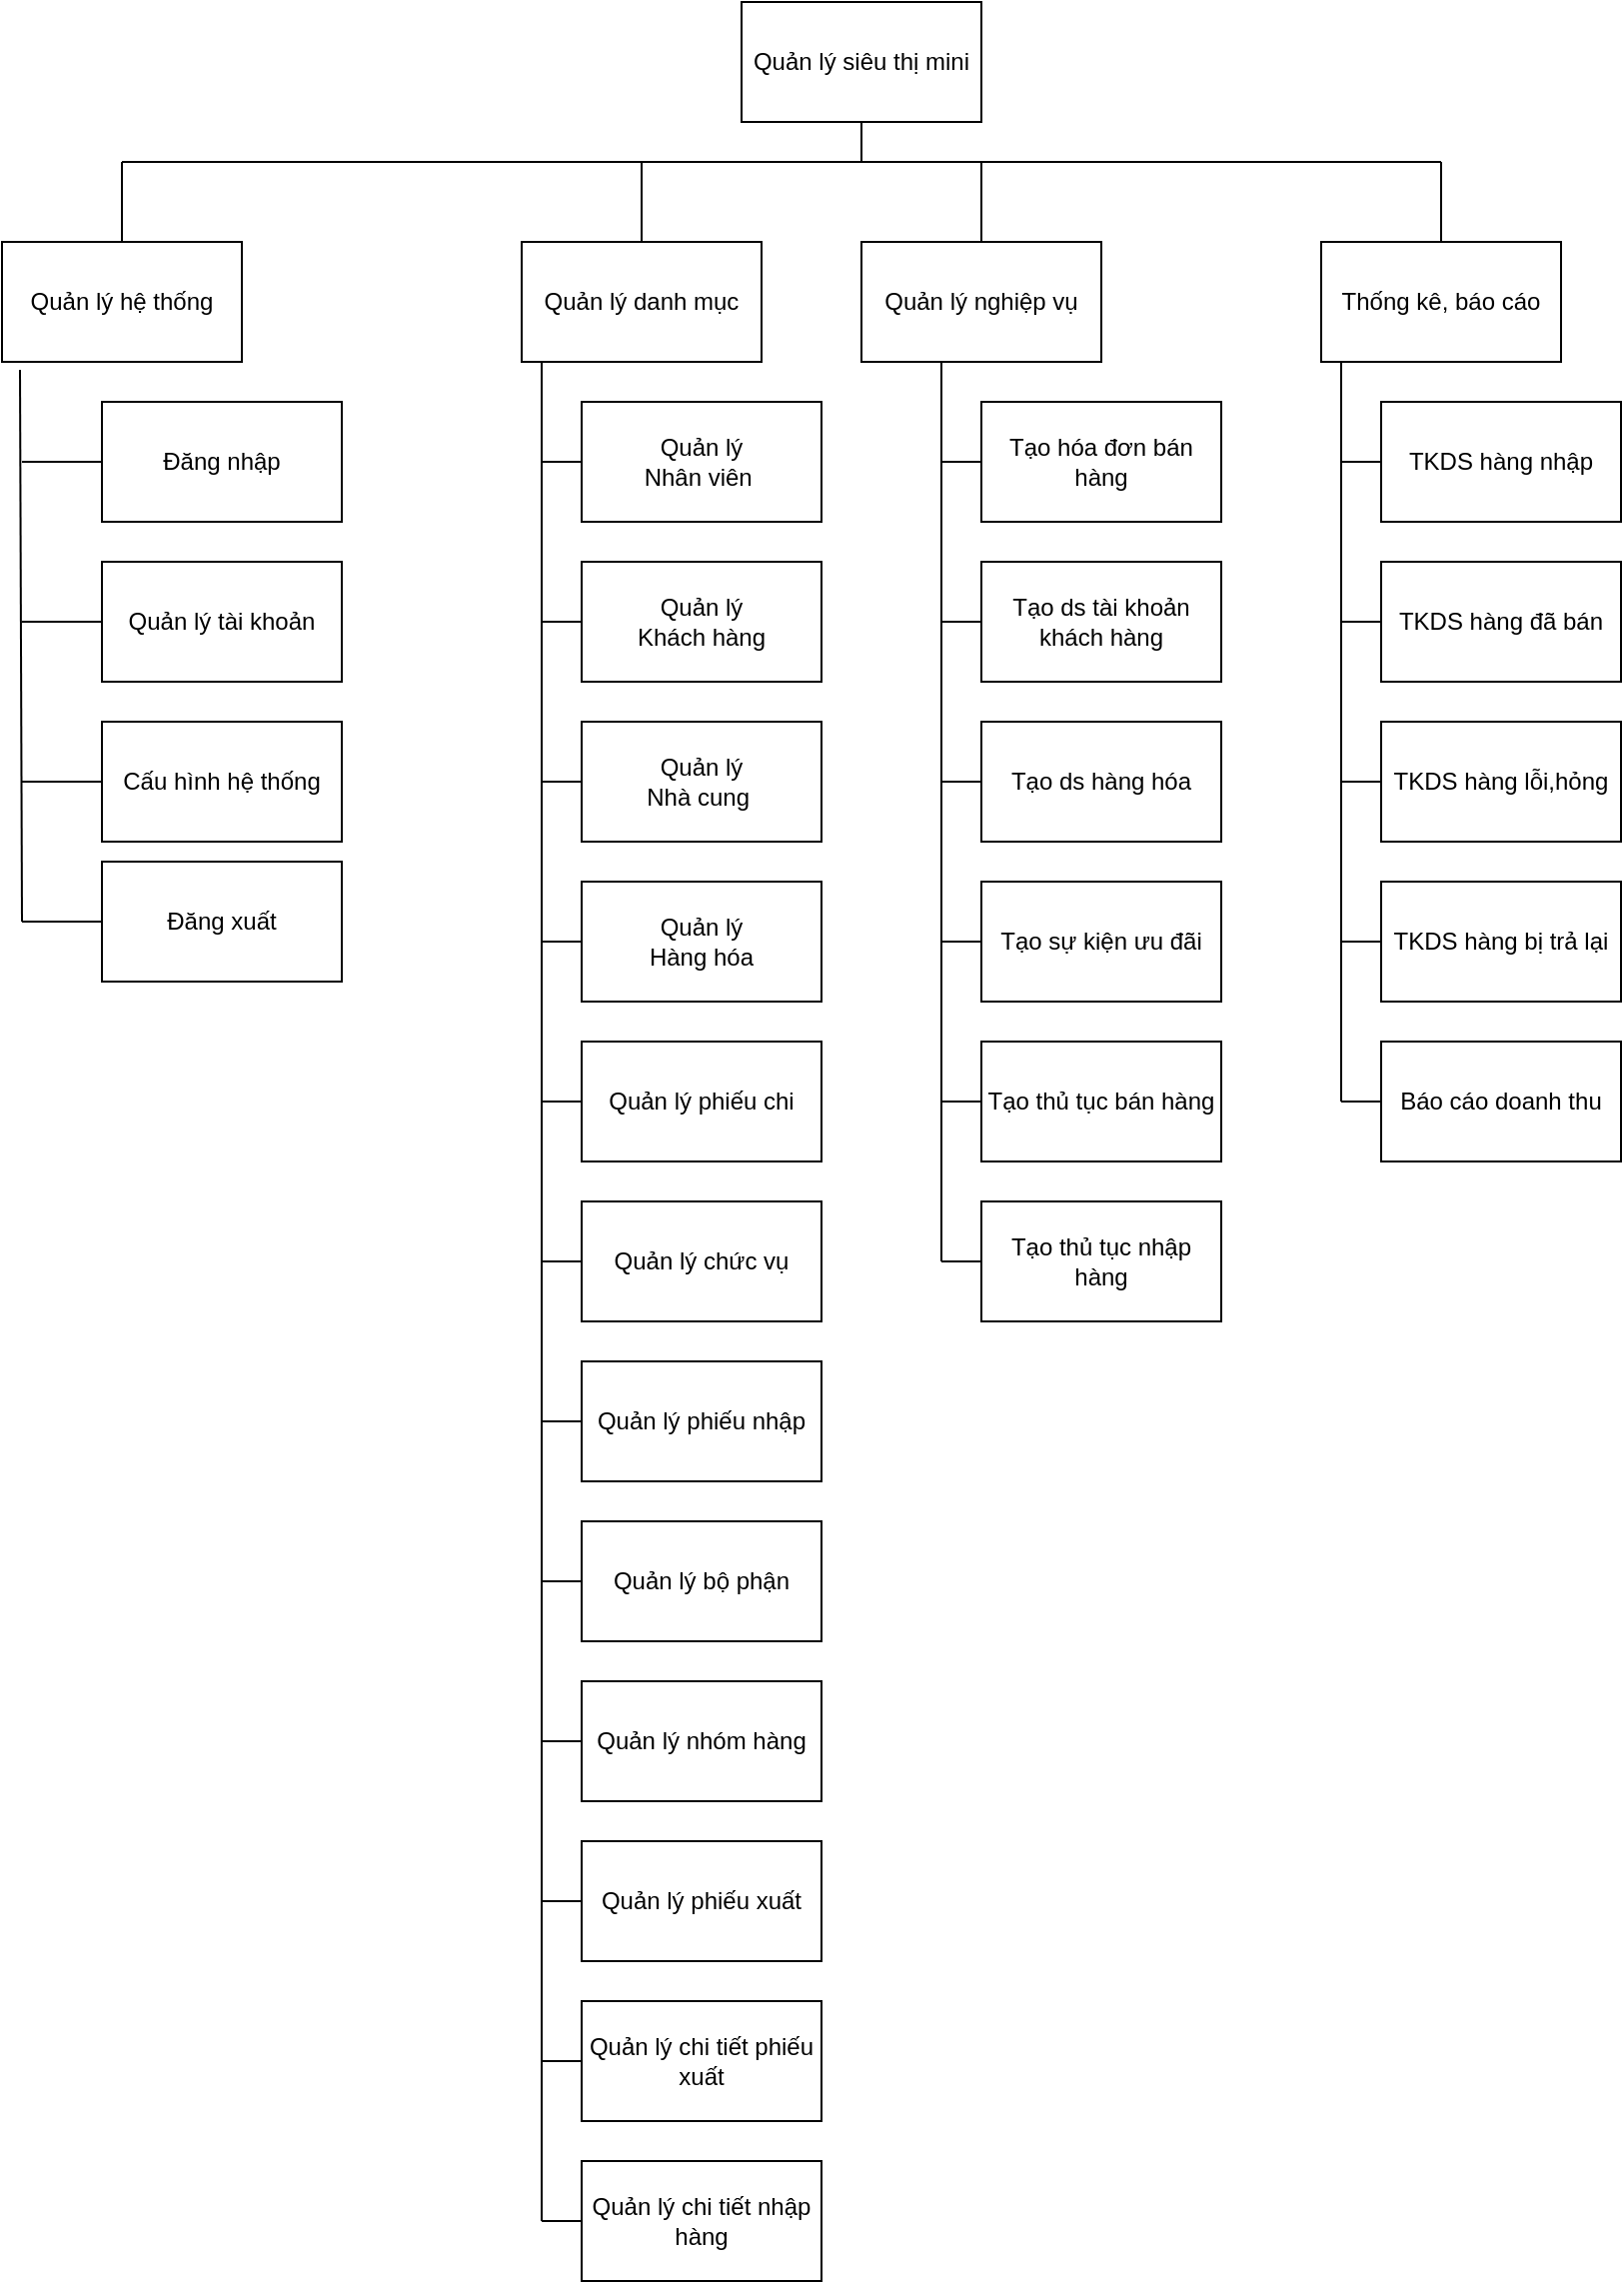 <mxfile version="17.2.4" type="device"><diagram id="Jbc2WuYr6lwh2dtqpGPk" name="Page-1"><mxGraphModel dx="1014" dy="529" grid="1" gridSize="10" guides="1" tooltips="1" connect="1" arrows="1" fold="1" page="1" pageScale="1" pageWidth="827" pageHeight="1169" math="0" shadow="0"><root><mxCell id="0"/><mxCell id="1" parent="0"/><mxCell id="ko9dk-DIx49J23aL2Wgc-1" value="&lt;font style=&quot;vertical-align: inherit&quot;&gt;&lt;font style=&quot;vertical-align: inherit&quot;&gt;Quản lý siêu thị mini&lt;/font&gt;&lt;/font&gt;" style="rounded=0;whiteSpace=wrap;html=1;" vertex="1" parent="1"><mxGeometry x="400" y="20" width="120" height="60" as="geometry"/></mxCell><mxCell id="ko9dk-DIx49J23aL2Wgc-2" value="&lt;font style=&quot;vertical-align: inherit&quot;&gt;&lt;font style=&quot;vertical-align: inherit&quot;&gt;Quản lý hệ thống&lt;/font&gt;&lt;/font&gt;" style="rounded=0;whiteSpace=wrap;html=1;" vertex="1" parent="1"><mxGeometry x="30" y="140" width="120" height="60" as="geometry"/></mxCell><mxCell id="ko9dk-DIx49J23aL2Wgc-3" value="&lt;font style=&quot;vertical-align: inherit&quot;&gt;&lt;font style=&quot;vertical-align: inherit&quot;&gt;Quản lý danh mục&lt;/font&gt;&lt;/font&gt;" style="rounded=0;whiteSpace=wrap;html=1;" vertex="1" parent="1"><mxGeometry x="290" y="140" width="120" height="60" as="geometry"/></mxCell><mxCell id="ko9dk-DIx49J23aL2Wgc-4" value="&lt;font style=&quot;vertical-align: inherit&quot;&gt;&lt;font style=&quot;vertical-align: inherit&quot;&gt;Quản lý nghiệp vụ&lt;/font&gt;&lt;/font&gt;" style="rounded=0;whiteSpace=wrap;html=1;" vertex="1" parent="1"><mxGeometry x="460" y="140" width="120" height="60" as="geometry"/></mxCell><mxCell id="ko9dk-DIx49J23aL2Wgc-5" value="&lt;font style=&quot;vertical-align: inherit&quot;&gt;&lt;font style=&quot;vertical-align: inherit&quot;&gt;Thống kê, báo cáo&lt;/font&gt;&lt;/font&gt;" style="rounded=0;whiteSpace=wrap;html=1;" vertex="1" parent="1"><mxGeometry x="690" y="140" width="120" height="60" as="geometry"/></mxCell><mxCell id="ko9dk-DIx49J23aL2Wgc-6" value="" style="endArrow=none;html=1;rounded=0;" edge="1" parent="1"><mxGeometry width="50" height="50" relative="1" as="geometry"><mxPoint x="90" y="100" as="sourcePoint"/><mxPoint x="750" y="100" as="targetPoint"/></mxGeometry></mxCell><mxCell id="ko9dk-DIx49J23aL2Wgc-7" value="" style="endArrow=none;html=1;rounded=0;entryX=0.5;entryY=1;entryDx=0;entryDy=0;" edge="1" parent="1" target="ko9dk-DIx49J23aL2Wgc-1"><mxGeometry width="50" height="50" relative="1" as="geometry"><mxPoint x="460" y="100" as="sourcePoint"/><mxPoint x="470" y="210" as="targetPoint"/></mxGeometry></mxCell><mxCell id="ko9dk-DIx49J23aL2Wgc-8" value="" style="endArrow=none;html=1;rounded=0;exitX=0.5;exitY=0;exitDx=0;exitDy=0;" edge="1" parent="1" source="ko9dk-DIx49J23aL2Wgc-2"><mxGeometry width="50" height="50" relative="1" as="geometry"><mxPoint x="100" y="140" as="sourcePoint"/><mxPoint x="90" y="100" as="targetPoint"/></mxGeometry></mxCell><mxCell id="ko9dk-DIx49J23aL2Wgc-9" value="" style="endArrow=none;html=1;rounded=0;exitX=0.5;exitY=0;exitDx=0;exitDy=0;" edge="1" parent="1" source="ko9dk-DIx49J23aL2Wgc-5"><mxGeometry width="50" height="50" relative="1" as="geometry"><mxPoint x="420" y="260" as="sourcePoint"/><mxPoint x="750" y="100" as="targetPoint"/></mxGeometry></mxCell><mxCell id="ko9dk-DIx49J23aL2Wgc-10" value="" style="endArrow=none;html=1;rounded=0;exitX=0.5;exitY=0;exitDx=0;exitDy=0;" edge="1" parent="1" source="ko9dk-DIx49J23aL2Wgc-3"><mxGeometry width="50" height="50" relative="1" as="geometry"><mxPoint x="420" y="260" as="sourcePoint"/><mxPoint x="350" y="100" as="targetPoint"/></mxGeometry></mxCell><mxCell id="ko9dk-DIx49J23aL2Wgc-11" value="" style="endArrow=none;html=1;rounded=0;entryX=0.5;entryY=0;entryDx=0;entryDy=0;" edge="1" parent="1" target="ko9dk-DIx49J23aL2Wgc-4"><mxGeometry width="50" height="50" relative="1" as="geometry"><mxPoint x="520" y="100" as="sourcePoint"/><mxPoint x="470" y="210" as="targetPoint"/></mxGeometry></mxCell><mxCell id="ko9dk-DIx49J23aL2Wgc-12" value="Đăng nhập" style="rounded=0;whiteSpace=wrap;html=1;" vertex="1" parent="1"><mxGeometry x="80" y="220" width="120" height="60" as="geometry"/></mxCell><mxCell id="ko9dk-DIx49J23aL2Wgc-13" value="Quản lý tài khoản" style="rounded=0;whiteSpace=wrap;html=1;" vertex="1" parent="1"><mxGeometry x="80" y="300" width="120" height="60" as="geometry"/></mxCell><mxCell id="ko9dk-DIx49J23aL2Wgc-14" value="Cấu hình hệ thống" style="rounded=0;whiteSpace=wrap;html=1;" vertex="1" parent="1"><mxGeometry x="80" y="380" width="120" height="60" as="geometry"/></mxCell><mxCell id="ko9dk-DIx49J23aL2Wgc-15" value="Đăng xuất" style="rounded=0;whiteSpace=wrap;html=1;" vertex="1" parent="1"><mxGeometry x="80" y="450" width="120" height="60" as="geometry"/></mxCell><mxCell id="ko9dk-DIx49J23aL2Wgc-16" value="" style="endArrow=none;html=1;rounded=0;entryX=0.075;entryY=1.067;entryDx=0;entryDy=0;entryPerimeter=0;" edge="1" parent="1" target="ko9dk-DIx49J23aL2Wgc-2"><mxGeometry width="50" height="50" relative="1" as="geometry"><mxPoint x="40" y="480" as="sourcePoint"/><mxPoint x="510" y="290" as="targetPoint"/></mxGeometry></mxCell><mxCell id="ko9dk-DIx49J23aL2Wgc-17" value="" style="endArrow=none;html=1;rounded=0;exitX=0;exitY=0.5;exitDx=0;exitDy=0;" edge="1" parent="1" source="ko9dk-DIx49J23aL2Wgc-15"><mxGeometry width="50" height="50" relative="1" as="geometry"><mxPoint x="240" y="340" as="sourcePoint"/><mxPoint x="40" y="480" as="targetPoint"/></mxGeometry></mxCell><mxCell id="ko9dk-DIx49J23aL2Wgc-18" value="" style="endArrow=none;html=1;rounded=0;exitX=0;exitY=0.5;exitDx=0;exitDy=0;" edge="1" parent="1" source="ko9dk-DIx49J23aL2Wgc-14"><mxGeometry width="50" height="50" relative="1" as="geometry"><mxPoint x="90" y="490" as="sourcePoint"/><mxPoint x="40" y="410" as="targetPoint"/></mxGeometry></mxCell><mxCell id="ko9dk-DIx49J23aL2Wgc-19" value="" style="endArrow=none;html=1;rounded=0;entryX=0;entryY=0.5;entryDx=0;entryDy=0;" edge="1" parent="1" target="ko9dk-DIx49J23aL2Wgc-13"><mxGeometry width="50" height="50" relative="1" as="geometry"><mxPoint x="40" y="330" as="sourcePoint"/><mxPoint x="60" y="500" as="targetPoint"/></mxGeometry></mxCell><mxCell id="ko9dk-DIx49J23aL2Wgc-20" value="" style="endArrow=none;html=1;rounded=0;exitX=0;exitY=0.5;exitDx=0;exitDy=0;" edge="1" parent="1" source="ko9dk-DIx49J23aL2Wgc-12"><mxGeometry width="50" height="50" relative="1" as="geometry"><mxPoint x="110" y="510" as="sourcePoint"/><mxPoint x="40" y="250" as="targetPoint"/></mxGeometry></mxCell><mxCell id="ko9dk-DIx49J23aL2Wgc-21" value="Quản lý&lt;br/&gt;Nhân viên&amp;nbsp;" style="rounded=0;whiteSpace=wrap;html=1;" vertex="1" parent="1"><mxGeometry x="320" y="220" width="120" height="60" as="geometry"/></mxCell><mxCell id="ko9dk-DIx49J23aL2Wgc-22" value="Quản lý phiếu chi" style="rounded=0;whiteSpace=wrap;html=1;" vertex="1" parent="1"><mxGeometry x="320" y="540" width="120" height="60" as="geometry"/></mxCell><mxCell id="ko9dk-DIx49J23aL2Wgc-23" value="Quản lý&lt;br/&gt;Khách hàng" style="rounded=0;whiteSpace=wrap;html=1;" vertex="1" parent="1"><mxGeometry x="320" y="300" width="120" height="60" as="geometry"/></mxCell><mxCell id="ko9dk-DIx49J23aL2Wgc-24" value="Quản lý&lt;br/&gt;Nhà cung&amp;nbsp;" style="rounded=0;whiteSpace=wrap;html=1;" vertex="1" parent="1"><mxGeometry x="320" y="380" width="120" height="60" as="geometry"/></mxCell><mxCell id="ko9dk-DIx49J23aL2Wgc-25" value="Quản lý&lt;br/&gt;Hàng hóa" style="rounded=0;whiteSpace=wrap;html=1;" vertex="1" parent="1"><mxGeometry x="320" y="460" width="120" height="60" as="geometry"/></mxCell><mxCell id="ko9dk-DIx49J23aL2Wgc-28" value="Tạo hóa đơn bán hàng" style="rounded=0;whiteSpace=wrap;html=1;" vertex="1" parent="1"><mxGeometry x="520" y="220" width="120" height="60" as="geometry"/></mxCell><mxCell id="ko9dk-DIx49J23aL2Wgc-29" value="Tạo thủ tục bán hàng" style="rounded=0;whiteSpace=wrap;html=1;" vertex="1" parent="1"><mxGeometry x="520" y="540" width="120" height="60" as="geometry"/></mxCell><mxCell id="ko9dk-DIx49J23aL2Wgc-30" value="Tạo ds tài khoản khách hàng" style="rounded=0;whiteSpace=wrap;html=1;" vertex="1" parent="1"><mxGeometry x="520" y="300" width="120" height="60" as="geometry"/></mxCell><mxCell id="ko9dk-DIx49J23aL2Wgc-31" value="Tạo ds hàng hóa" style="rounded=0;whiteSpace=wrap;html=1;" vertex="1" parent="1"><mxGeometry x="520" y="380" width="120" height="60" as="geometry"/></mxCell><mxCell id="ko9dk-DIx49J23aL2Wgc-32" value="Tạo sự kiện ưu đãi" style="rounded=0;whiteSpace=wrap;html=1;" vertex="1" parent="1"><mxGeometry x="520" y="460" width="120" height="60" as="geometry"/></mxCell><mxCell id="ko9dk-DIx49J23aL2Wgc-33" value="TKDS hàng nhập" style="rounded=0;whiteSpace=wrap;html=1;" vertex="1" parent="1"><mxGeometry x="720" y="220" width="120" height="60" as="geometry"/></mxCell><mxCell id="ko9dk-DIx49J23aL2Wgc-34" value="&lt;span&gt;TKDS hàng bị trả lại&lt;/span&gt;" style="rounded=0;whiteSpace=wrap;html=1;" vertex="1" parent="1"><mxGeometry x="720" y="460" width="120" height="60" as="geometry"/></mxCell><mxCell id="ko9dk-DIx49J23aL2Wgc-36" value="&lt;span&gt;TKDS hàng đã bán&lt;/span&gt;" style="rounded=0;whiteSpace=wrap;html=1;" vertex="1" parent="1"><mxGeometry x="720" y="300" width="120" height="60" as="geometry"/></mxCell><mxCell id="ko9dk-DIx49J23aL2Wgc-37" value="&lt;span&gt;TKDS hàng lỗi,hỏng&lt;/span&gt;" style="rounded=0;whiteSpace=wrap;html=1;" vertex="1" parent="1"><mxGeometry x="720" y="380" width="120" height="60" as="geometry"/></mxCell><mxCell id="ko9dk-DIx49J23aL2Wgc-38" value="&lt;span&gt;Tạo thủ tục nhập hàng&lt;/span&gt;" style="rounded=0;whiteSpace=wrap;html=1;" vertex="1" parent="1"><mxGeometry x="520" y="620" width="120" height="60" as="geometry"/></mxCell><mxCell id="ko9dk-DIx49J23aL2Wgc-40" value="Báo cáo doanh thu" style="rounded=0;whiteSpace=wrap;html=1;" vertex="1" parent="1"><mxGeometry x="720" y="540" width="120" height="60" as="geometry"/></mxCell><mxCell id="ko9dk-DIx49J23aL2Wgc-41" value="" style="endArrow=none;html=1;rounded=0;" edge="1" parent="1"><mxGeometry width="50" height="50" relative="1" as="geometry"><mxPoint x="700" y="570" as="sourcePoint"/><mxPoint x="700" y="200" as="targetPoint"/></mxGeometry></mxCell><mxCell id="ko9dk-DIx49J23aL2Wgc-42" value="" style="endArrow=none;html=1;rounded=0;entryX=0;entryY=0.5;entryDx=0;entryDy=0;" edge="1" parent="1" target="ko9dk-DIx49J23aL2Wgc-40"><mxGeometry width="50" height="50" relative="1" as="geometry"><mxPoint x="700" y="570" as="sourcePoint"/><mxPoint x="560" y="650" as="targetPoint"/></mxGeometry></mxCell><mxCell id="ko9dk-DIx49J23aL2Wgc-43" value="" style="endArrow=none;html=1;rounded=0;exitX=0;exitY=0.5;exitDx=0;exitDy=0;" edge="1" parent="1" source="ko9dk-DIx49J23aL2Wgc-34"><mxGeometry width="50" height="50" relative="1" as="geometry"><mxPoint x="710" y="660" as="sourcePoint"/><mxPoint x="700" y="490" as="targetPoint"/></mxGeometry></mxCell><mxCell id="ko9dk-DIx49J23aL2Wgc-44" value="" style="endArrow=none;html=1;rounded=0;entryX=0;entryY=0.5;entryDx=0;entryDy=0;" edge="1" parent="1" target="ko9dk-DIx49J23aL2Wgc-37"><mxGeometry width="50" height="50" relative="1" as="geometry"><mxPoint x="700" y="410" as="sourcePoint"/><mxPoint x="560" y="380" as="targetPoint"/></mxGeometry></mxCell><mxCell id="ko9dk-DIx49J23aL2Wgc-45" value="" style="endArrow=none;html=1;rounded=0;entryX=0;entryY=0.5;entryDx=0;entryDy=0;" edge="1" parent="1" target="ko9dk-DIx49J23aL2Wgc-36"><mxGeometry width="50" height="50" relative="1" as="geometry"><mxPoint x="700" y="330" as="sourcePoint"/><mxPoint x="560" y="380" as="targetPoint"/></mxGeometry></mxCell><mxCell id="ko9dk-DIx49J23aL2Wgc-47" value="" style="endArrow=none;html=1;rounded=0;entryX=0;entryY=0.5;entryDx=0;entryDy=0;" edge="1" parent="1" target="ko9dk-DIx49J23aL2Wgc-33"><mxGeometry width="50" height="50" relative="1" as="geometry"><mxPoint x="700" y="250" as="sourcePoint"/><mxPoint x="560" y="310" as="targetPoint"/></mxGeometry></mxCell><mxCell id="ko9dk-DIx49J23aL2Wgc-54" value="" style="endArrow=none;html=1;rounded=0;" edge="1" parent="1"><mxGeometry width="50" height="50" relative="1" as="geometry"><mxPoint x="500" y="650" as="sourcePoint"/><mxPoint x="500" y="200" as="targetPoint"/></mxGeometry></mxCell><mxCell id="ko9dk-DIx49J23aL2Wgc-55" value="" style="endArrow=none;html=1;rounded=0;exitX=0;exitY=0.5;exitDx=0;exitDy=0;" edge="1" parent="1"><mxGeometry width="50" height="50" relative="1" as="geometry"><mxPoint x="520" y="570" as="sourcePoint"/><mxPoint x="500" y="570" as="targetPoint"/></mxGeometry></mxCell><mxCell id="ko9dk-DIx49J23aL2Wgc-56" value="" style="endArrow=none;html=1;rounded=0;entryX=0;entryY=0.5;entryDx=0;entryDy=0;" edge="1" parent="1"><mxGeometry width="50" height="50" relative="1" as="geometry"><mxPoint x="500" y="490" as="sourcePoint"/><mxPoint x="520" y="490" as="targetPoint"/></mxGeometry></mxCell><mxCell id="ko9dk-DIx49J23aL2Wgc-57" value="" style="endArrow=none;html=1;rounded=0;entryX=0;entryY=0.5;entryDx=0;entryDy=0;" edge="1" parent="1"><mxGeometry width="50" height="50" relative="1" as="geometry"><mxPoint x="500" y="410" as="sourcePoint"/><mxPoint x="520" y="410" as="targetPoint"/></mxGeometry></mxCell><mxCell id="ko9dk-DIx49J23aL2Wgc-58" value="" style="endArrow=none;html=1;rounded=0;entryX=0;entryY=0.5;entryDx=0;entryDy=0;" edge="1" parent="1"><mxGeometry width="50" height="50" relative="1" as="geometry"><mxPoint x="500" y="330" as="sourcePoint"/><mxPoint x="520" y="330" as="targetPoint"/></mxGeometry></mxCell><mxCell id="ko9dk-DIx49J23aL2Wgc-59" value="" style="endArrow=none;html=1;rounded=0;entryX=0;entryY=0.5;entryDx=0;entryDy=0;" edge="1" parent="1"><mxGeometry width="50" height="50" relative="1" as="geometry"><mxPoint x="500" y="250" as="sourcePoint"/><mxPoint x="520" y="250" as="targetPoint"/></mxGeometry></mxCell><mxCell id="ko9dk-DIx49J23aL2Wgc-64" value="" style="endArrow=none;html=1;rounded=0;entryX=0;entryY=0.5;entryDx=0;entryDy=0;" edge="1" parent="1" target="ko9dk-DIx49J23aL2Wgc-38"><mxGeometry width="50" height="50" relative="1" as="geometry"><mxPoint x="500" y="650" as="sourcePoint"/><mxPoint x="440" y="600" as="targetPoint"/></mxGeometry></mxCell><mxCell id="ko9dk-DIx49J23aL2Wgc-65" value="Quản lý chức vụ" style="rounded=0;whiteSpace=wrap;html=1;" vertex="1" parent="1"><mxGeometry x="320" y="620" width="120" height="60" as="geometry"/></mxCell><mxCell id="ko9dk-DIx49J23aL2Wgc-66" value="Quản lý phiếu nhập" style="rounded=0;whiteSpace=wrap;html=1;" vertex="1" parent="1"><mxGeometry x="320" y="700" width="120" height="60" as="geometry"/></mxCell><mxCell id="ko9dk-DIx49J23aL2Wgc-67" value="Quản lý bộ phận" style="rounded=0;whiteSpace=wrap;html=1;" vertex="1" parent="1"><mxGeometry x="320" y="780" width="120" height="60" as="geometry"/></mxCell><mxCell id="ko9dk-DIx49J23aL2Wgc-68" value="Quản lý nhóm hàng" style="rounded=0;whiteSpace=wrap;html=1;" vertex="1" parent="1"><mxGeometry x="320" y="860" width="120" height="60" as="geometry"/></mxCell><mxCell id="ko9dk-DIx49J23aL2Wgc-69" value="Quản lý phiếu xuất" style="rounded=0;whiteSpace=wrap;html=1;" vertex="1" parent="1"><mxGeometry x="320" y="940" width="120" height="60" as="geometry"/></mxCell><mxCell id="ko9dk-DIx49J23aL2Wgc-70" value="&lt;span&gt;Quản lý chi tiết phiếu xuất&lt;/span&gt;" style="rounded=0;whiteSpace=wrap;html=1;" vertex="1" parent="1"><mxGeometry x="320" y="1020" width="120" height="60" as="geometry"/></mxCell><mxCell id="ko9dk-DIx49J23aL2Wgc-71" value="Quản lý chi tiết nhập hàng" style="rounded=0;whiteSpace=wrap;html=1;" vertex="1" parent="1"><mxGeometry x="320" y="1100" width="120" height="60" as="geometry"/></mxCell><mxCell id="ko9dk-DIx49J23aL2Wgc-76" value="" style="endArrow=none;html=1;rounded=0;entryX=0;entryY=0.5;entryDx=0;entryDy=0;" edge="1" parent="1"><mxGeometry width="50" height="50" relative="1" as="geometry"><mxPoint x="500.0" y="250" as="sourcePoint"/><mxPoint x="520.0" y="250" as="targetPoint"/></mxGeometry></mxCell><mxCell id="ko9dk-DIx49J23aL2Wgc-77" value="" style="endArrow=none;html=1;rounded=0;entryX=0;entryY=0.5;entryDx=0;entryDy=0;" edge="1" parent="1"><mxGeometry width="50" height="50" relative="1" as="geometry"><mxPoint x="500.0" y="330" as="sourcePoint"/><mxPoint x="520.0" y="330" as="targetPoint"/></mxGeometry></mxCell><mxCell id="ko9dk-DIx49J23aL2Wgc-78" value="" style="endArrow=none;html=1;rounded=0;entryX=0;entryY=0.5;entryDx=0;entryDy=0;" edge="1" parent="1"><mxGeometry width="50" height="50" relative="1" as="geometry"><mxPoint x="500.0" y="410" as="sourcePoint"/><mxPoint x="520.0" y="410" as="targetPoint"/></mxGeometry></mxCell><mxCell id="ko9dk-DIx49J23aL2Wgc-79" value="" style="endArrow=none;html=1;rounded=0;entryX=0;entryY=0.5;entryDx=0;entryDy=0;" edge="1" parent="1"><mxGeometry width="50" height="50" relative="1" as="geometry"><mxPoint x="500.0" y="490" as="sourcePoint"/><mxPoint x="520.0" y="490" as="targetPoint"/></mxGeometry></mxCell><mxCell id="ko9dk-DIx49J23aL2Wgc-80" value="" style="endArrow=none;html=1;rounded=0;exitX=0;exitY=0.5;exitDx=0;exitDy=0;" edge="1" parent="1"><mxGeometry width="50" height="50" relative="1" as="geometry"><mxPoint x="520.0" y="570" as="sourcePoint"/><mxPoint x="500.0" y="570" as="targetPoint"/></mxGeometry></mxCell><mxCell id="ko9dk-DIx49J23aL2Wgc-81" value="" style="endArrow=none;html=1;rounded=0;entryX=0;entryY=0.5;entryDx=0;entryDy=0;" edge="1" parent="1"><mxGeometry width="50" height="50" relative="1" as="geometry"><mxPoint x="500.0" y="650" as="sourcePoint"/><mxPoint x="520.0" y="650" as="targetPoint"/></mxGeometry></mxCell><mxCell id="ko9dk-DIx49J23aL2Wgc-88" value="" style="endArrow=none;html=1;rounded=0;entryX=0;entryY=0.5;entryDx=0;entryDy=0;" edge="1" parent="1"><mxGeometry width="50" height="50" relative="1" as="geometry"><mxPoint x="300.0" y="250" as="sourcePoint"/><mxPoint x="320.0" y="250" as="targetPoint"/></mxGeometry></mxCell><mxCell id="ko9dk-DIx49J23aL2Wgc-89" value="" style="endArrow=none;html=1;rounded=0;entryX=0;entryY=0.5;entryDx=0;entryDy=0;" edge="1" parent="1"><mxGeometry width="50" height="50" relative="1" as="geometry"><mxPoint x="300.0" y="330" as="sourcePoint"/><mxPoint x="320.0" y="330" as="targetPoint"/></mxGeometry></mxCell><mxCell id="ko9dk-DIx49J23aL2Wgc-90" value="" style="endArrow=none;html=1;rounded=0;entryX=0;entryY=0.5;entryDx=0;entryDy=0;" edge="1" parent="1"><mxGeometry width="50" height="50" relative="1" as="geometry"><mxPoint x="300.0" y="410" as="sourcePoint"/><mxPoint x="320.0" y="410" as="targetPoint"/></mxGeometry></mxCell><mxCell id="ko9dk-DIx49J23aL2Wgc-91" value="" style="endArrow=none;html=1;rounded=0;entryX=0;entryY=0.5;entryDx=0;entryDy=0;" edge="1" parent="1"><mxGeometry width="50" height="50" relative="1" as="geometry"><mxPoint x="300.0" y="490" as="sourcePoint"/><mxPoint x="320.0" y="490" as="targetPoint"/></mxGeometry></mxCell><mxCell id="ko9dk-DIx49J23aL2Wgc-92" value="" style="endArrow=none;html=1;rounded=0;exitX=0;exitY=0.5;exitDx=0;exitDy=0;" edge="1" parent="1"><mxGeometry width="50" height="50" relative="1" as="geometry"><mxPoint x="320.0" y="570" as="sourcePoint"/><mxPoint x="300.0" y="570" as="targetPoint"/></mxGeometry></mxCell><mxCell id="ko9dk-DIx49J23aL2Wgc-93" value="" style="endArrow=none;html=1;rounded=0;entryX=0;entryY=0.5;entryDx=0;entryDy=0;" edge="1" parent="1"><mxGeometry width="50" height="50" relative="1" as="geometry"><mxPoint x="300.0" y="650" as="sourcePoint"/><mxPoint x="320.0" y="650" as="targetPoint"/></mxGeometry></mxCell><mxCell id="ko9dk-DIx49J23aL2Wgc-94" value="" style="endArrow=none;html=1;rounded=0;" edge="1" parent="1"><mxGeometry width="50" height="50" relative="1" as="geometry"><mxPoint x="300.0" y="650" as="sourcePoint"/><mxPoint x="300.0" y="200" as="targetPoint"/></mxGeometry></mxCell><mxCell id="ko9dk-DIx49J23aL2Wgc-95" value="" style="endArrow=none;html=1;rounded=0;entryX=0;entryY=0.5;entryDx=0;entryDy=0;" edge="1" parent="1"><mxGeometry width="50" height="50" relative="1" as="geometry"><mxPoint x="300.0" y="730" as="sourcePoint"/><mxPoint x="320.0" y="730" as="targetPoint"/></mxGeometry></mxCell><mxCell id="ko9dk-DIx49J23aL2Wgc-96" value="" style="endArrow=none;html=1;rounded=0;entryX=0;entryY=0.5;entryDx=0;entryDy=0;" edge="1" parent="1"><mxGeometry width="50" height="50" relative="1" as="geometry"><mxPoint x="300.0" y="810" as="sourcePoint"/><mxPoint x="320.0" y="810" as="targetPoint"/></mxGeometry></mxCell><mxCell id="ko9dk-DIx49J23aL2Wgc-97" value="" style="endArrow=none;html=1;rounded=0;entryX=0;entryY=0.5;entryDx=0;entryDy=0;" edge="1" parent="1"><mxGeometry width="50" height="50" relative="1" as="geometry"><mxPoint x="300.0" y="890" as="sourcePoint"/><mxPoint x="320.0" y="890" as="targetPoint"/></mxGeometry></mxCell><mxCell id="ko9dk-DIx49J23aL2Wgc-98" value="" style="endArrow=none;html=1;rounded=0;entryX=0;entryY=0.5;entryDx=0;entryDy=0;" edge="1" parent="1"><mxGeometry width="50" height="50" relative="1" as="geometry"><mxPoint x="300.0" y="970" as="sourcePoint"/><mxPoint x="320.0" y="970" as="targetPoint"/></mxGeometry></mxCell><mxCell id="ko9dk-DIx49J23aL2Wgc-99" value="" style="endArrow=none;html=1;rounded=0;exitX=0;exitY=0.5;exitDx=0;exitDy=0;" edge="1" parent="1"><mxGeometry width="50" height="50" relative="1" as="geometry"><mxPoint x="320.0" y="1050" as="sourcePoint"/><mxPoint x="300.0" y="1050" as="targetPoint"/></mxGeometry></mxCell><mxCell id="ko9dk-DIx49J23aL2Wgc-100" value="" style="endArrow=none;html=1;rounded=0;entryX=0;entryY=0.5;entryDx=0;entryDy=0;" edge="1" parent="1"><mxGeometry width="50" height="50" relative="1" as="geometry"><mxPoint x="300.0" y="1130" as="sourcePoint"/><mxPoint x="320.0" y="1130" as="targetPoint"/></mxGeometry></mxCell><mxCell id="ko9dk-DIx49J23aL2Wgc-101" value="" style="endArrow=none;html=1;rounded=0;" edge="1" parent="1"><mxGeometry width="50" height="50" relative="1" as="geometry"><mxPoint x="300.0" y="1130" as="sourcePoint"/><mxPoint x="300" y="650" as="targetPoint"/></mxGeometry></mxCell></root></mxGraphModel></diagram></mxfile>